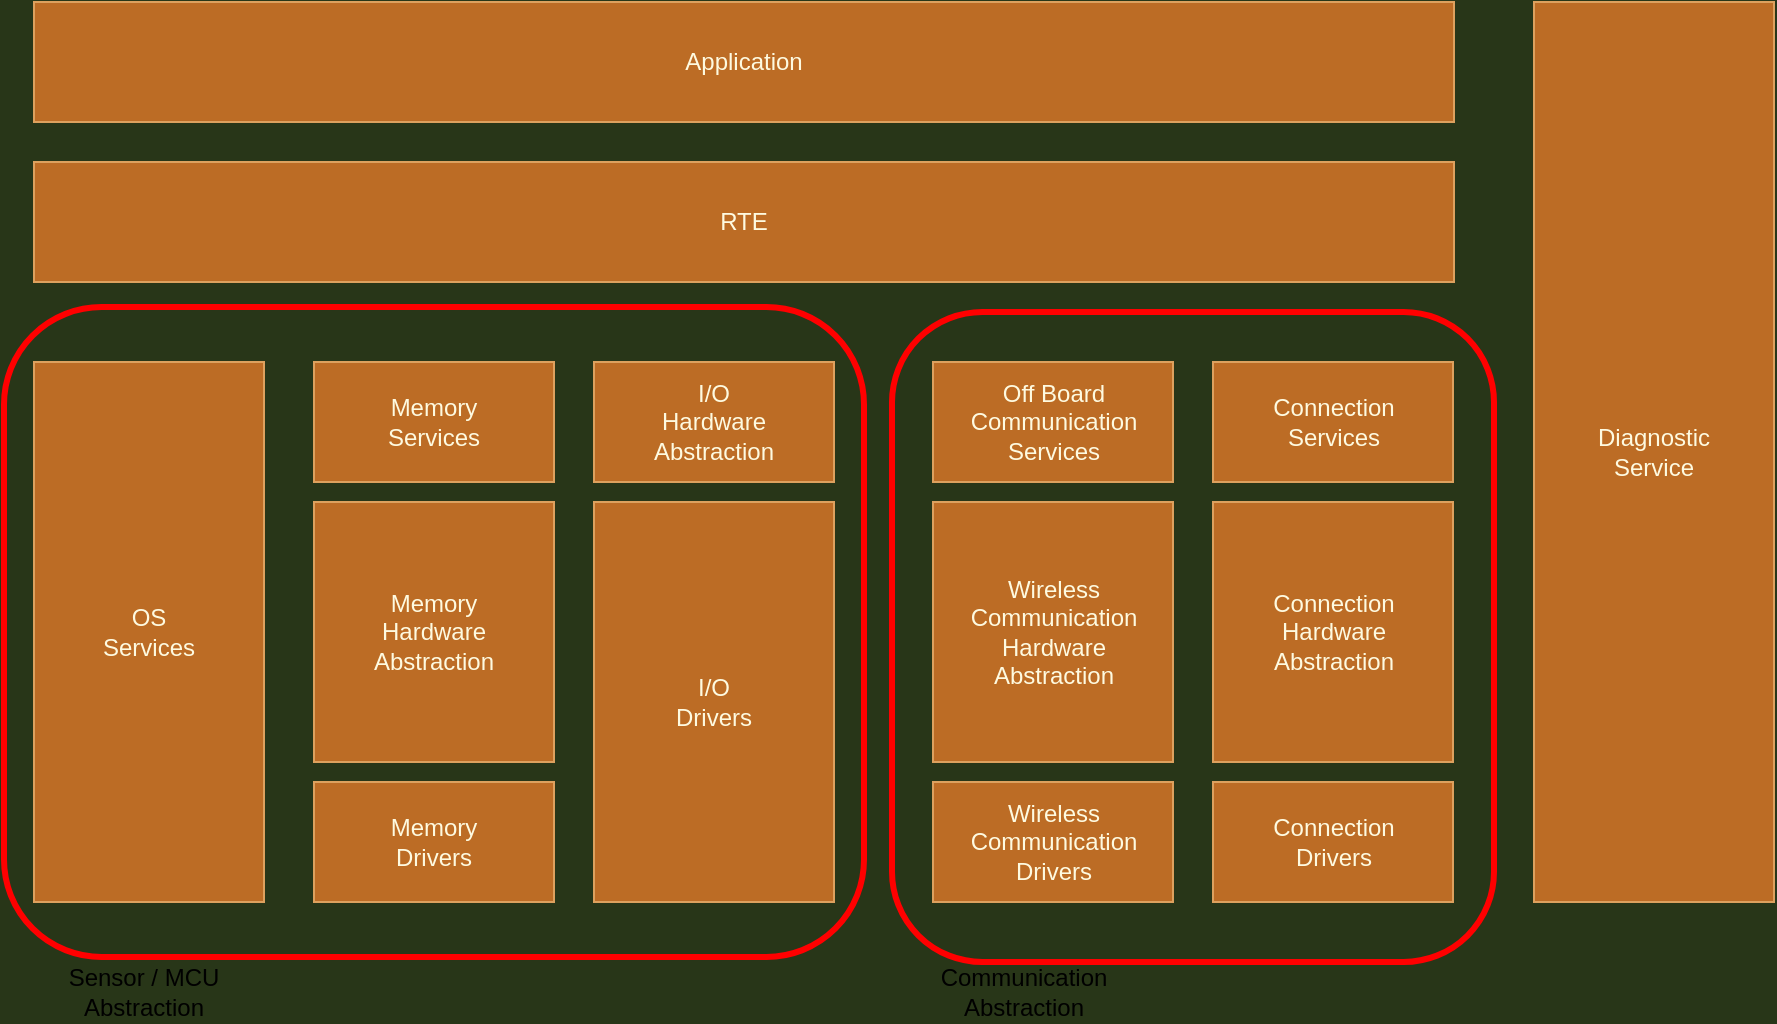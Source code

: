 <mxfile version="17.4.2" type="github">
  <diagram id="NpFCmj0ddo49i0YqbiN0" name="Page-1">
    <mxGraphModel dx="1262" dy="736" grid="1" gridSize="10" guides="1" tooltips="1" connect="1" arrows="1" fold="1" page="1" pageScale="1" pageWidth="1169" pageHeight="827" background="#283618" math="0" shadow="0">
      <root>
        <mxCell id="0" />
        <mxCell id="1" parent="0" />
        <mxCell id="oLcu-xIp3NYXDPrPmJXQ-1" value="RTE" style="rounded=0;whiteSpace=wrap;html=1;fillColor=#BC6C25;strokeColor=#DDA15E;fontColor=#FEFAE0;" parent="1" vertex="1">
          <mxGeometry x="190" y="250" width="710" height="60" as="geometry" />
        </mxCell>
        <mxCell id="qO886SK6jyTn2y_whwyt-1" value="&lt;div&gt;Off Board&lt;/div&gt;&lt;div&gt;Communication&lt;br&gt;Services&lt;br&gt;&lt;/div&gt;" style="rounded=0;whiteSpace=wrap;html=1;fillColor=#BC6C25;strokeColor=#DDA15E;fontColor=#FEFAE0;" parent="1" vertex="1">
          <mxGeometry x="639.5" y="350" width="120" height="60" as="geometry" />
        </mxCell>
        <mxCell id="Kzm5wBSise1SLBZcajKb-2" value="&lt;div&gt;Connection&lt;/div&gt;&lt;div&gt;Services&lt;/div&gt;" style="rounded=0;whiteSpace=wrap;html=1;fillColor=#BC6C25;strokeColor=#DDA15E;fontColor=#FEFAE0;" parent="1" vertex="1">
          <mxGeometry x="779.5" y="350" width="120" height="60" as="geometry" />
        </mxCell>
        <mxCell id="Kzm5wBSise1SLBZcajKb-3" value="&lt;div&gt;OS&lt;/div&gt;&lt;div&gt;Services&lt;br&gt;&lt;/div&gt;" style="rounded=0;whiteSpace=wrap;html=1;fillColor=#BC6C25;strokeColor=#DDA15E;fontColor=#FEFAE0;" parent="1" vertex="1">
          <mxGeometry x="190" y="350" width="115" height="270" as="geometry" />
        </mxCell>
        <mxCell id="Kzm5wBSise1SLBZcajKb-4" value="&lt;div&gt;Wireless&lt;/div&gt;&lt;div&gt;Communication&lt;/div&gt;&lt;div&gt;Drivers&lt;/div&gt;" style="rounded=0;whiteSpace=wrap;html=1;fillColor=#BC6C25;strokeColor=#DDA15E;fontColor=#FEFAE0;" parent="1" vertex="1">
          <mxGeometry x="639.5" y="560" width="120" height="60" as="geometry" />
        </mxCell>
        <mxCell id="Kzm5wBSise1SLBZcajKb-5" value="&lt;div&gt;Connection&lt;/div&gt;&lt;div&gt;Hardware&lt;/div&gt;&lt;div&gt;Abstraction&lt;br&gt;&lt;/div&gt;" style="rounded=0;whiteSpace=wrap;html=1;fillColor=#BC6C25;strokeColor=#DDA15E;fontColor=#FEFAE0;" parent="1" vertex="1">
          <mxGeometry x="779.5" y="420" width="120" height="130" as="geometry" />
        </mxCell>
        <mxCell id="Kzm5wBSise1SLBZcajKb-6" value="&lt;div&gt;Connection&lt;/div&gt;&lt;div&gt;Drivers&lt;br&gt;&lt;/div&gt;" style="rounded=0;whiteSpace=wrap;html=1;fillColor=#BC6C25;strokeColor=#DDA15E;fontColor=#FEFAE0;" parent="1" vertex="1">
          <mxGeometry x="779.5" y="560" width="120" height="60" as="geometry" />
        </mxCell>
        <mxCell id="Kzm5wBSise1SLBZcajKb-7" value="&lt;div&gt;Wireless&lt;/div&gt;&lt;div&gt;Communication&lt;/div&gt;&lt;div&gt;Hardware&lt;/div&gt;&lt;div&gt;Abstraction&lt;/div&gt;" style="rounded=0;whiteSpace=wrap;html=1;fillColor=#BC6C25;strokeColor=#DDA15E;fontColor=#FEFAE0;" parent="1" vertex="1">
          <mxGeometry x="639.5" y="420" width="120" height="130" as="geometry" />
        </mxCell>
        <mxCell id="Kzm5wBSise1SLBZcajKb-8" value="&lt;div&gt;Diagnostic&lt;/div&gt;&lt;div&gt;Service&lt;br&gt;&lt;/div&gt;" style="rounded=0;whiteSpace=wrap;html=1;fillColor=#BC6C25;strokeColor=#DDA15E;fontColor=#FEFAE0;" parent="1" vertex="1">
          <mxGeometry x="940" y="170" width="120" height="450" as="geometry" />
        </mxCell>
        <mxCell id="Kzm5wBSise1SLBZcajKb-9" value="Application" style="rounded=0;whiteSpace=wrap;html=1;fillColor=#BC6C25;strokeColor=#DDA15E;fontColor=#FEFAE0;" parent="1" vertex="1">
          <mxGeometry x="190" y="170" width="710" height="60" as="geometry" />
        </mxCell>
        <mxCell id="Kzm5wBSise1SLBZcajKb-11" value="&lt;div&gt;Memory&lt;/div&gt;&lt;div&gt;Services&lt;br&gt;&lt;/div&gt;" style="rounded=0;whiteSpace=wrap;html=1;fillColor=#BC6C25;strokeColor=#DDA15E;fontColor=#FEFAE0;" parent="1" vertex="1">
          <mxGeometry x="330" y="350" width="120" height="60" as="geometry" />
        </mxCell>
        <mxCell id="Kzm5wBSise1SLBZcajKb-12" value="&lt;div&gt;Memory&lt;/div&gt;&lt;div&gt;Hardware&lt;/div&gt;&lt;div&gt;Abstraction&lt;br&gt;&lt;/div&gt;" style="rounded=0;whiteSpace=wrap;html=1;fillColor=#BC6C25;strokeColor=#DDA15E;fontColor=#FEFAE0;" parent="1" vertex="1">
          <mxGeometry x="330" y="420" width="120" height="130" as="geometry" />
        </mxCell>
        <mxCell id="Kzm5wBSise1SLBZcajKb-13" value="&lt;div&gt;Memory&lt;/div&gt;&lt;div&gt;Drivers&lt;br&gt;&lt;/div&gt;" style="rounded=0;whiteSpace=wrap;html=1;fillColor=#BC6C25;strokeColor=#DDA15E;fontColor=#FEFAE0;" parent="1" vertex="1">
          <mxGeometry x="330" y="560" width="120" height="60" as="geometry" />
        </mxCell>
        <mxCell id="Kzm5wBSise1SLBZcajKb-14" value="&lt;div&gt;I/O&lt;/div&gt;&lt;div&gt;Hardware&lt;/div&gt;&lt;div&gt;Abstraction&lt;/div&gt;" style="rounded=0;whiteSpace=wrap;html=1;fillColor=#BC6C25;strokeColor=#DDA15E;fontColor=#FEFAE0;" parent="1" vertex="1">
          <mxGeometry x="470" y="350" width="120" height="60" as="geometry" />
        </mxCell>
        <mxCell id="Kzm5wBSise1SLBZcajKb-15" value="&lt;div&gt;I/O&lt;/div&gt;&lt;div&gt;Drivers&lt;br&gt;&lt;/div&gt;" style="rounded=0;whiteSpace=wrap;html=1;fillColor=#BC6C25;strokeColor=#DDA15E;fontColor=#FEFAE0;" parent="1" vertex="1">
          <mxGeometry x="470" y="420" width="120" height="200" as="geometry" />
        </mxCell>
        <mxCell id="V3MuIkTU1fWPIl-4rMCf-1" value="" style="rounded=1;whiteSpace=wrap;html=1;fillColor=none;strokeColor=#FF0000;strokeWidth=3;" vertex="1" parent="1">
          <mxGeometry x="175" y="322.5" width="430" height="325" as="geometry" />
        </mxCell>
        <mxCell id="V3MuIkTU1fWPIl-4rMCf-2" value="" style="rounded=1;whiteSpace=wrap;html=1;fillColor=none;strokeColor=#FF0000;strokeWidth=3;" vertex="1" parent="1">
          <mxGeometry x="619" y="325" width="301" height="325" as="geometry" />
        </mxCell>
        <mxCell id="V3MuIkTU1fWPIl-4rMCf-3" value="Sensor / MCU Abstraction" style="text;html=1;strokeColor=none;fillColor=none;align=center;verticalAlign=middle;whiteSpace=wrap;rounded=0;" vertex="1" parent="1">
          <mxGeometry x="190" y="650" width="110" height="30" as="geometry" />
        </mxCell>
        <mxCell id="V3MuIkTU1fWPIl-4rMCf-4" value="Communication Abstraction" style="text;html=1;strokeColor=none;fillColor=none;align=center;verticalAlign=middle;whiteSpace=wrap;rounded=0;" vertex="1" parent="1">
          <mxGeometry x="630" y="650" width="110" height="30" as="geometry" />
        </mxCell>
      </root>
    </mxGraphModel>
  </diagram>
</mxfile>
